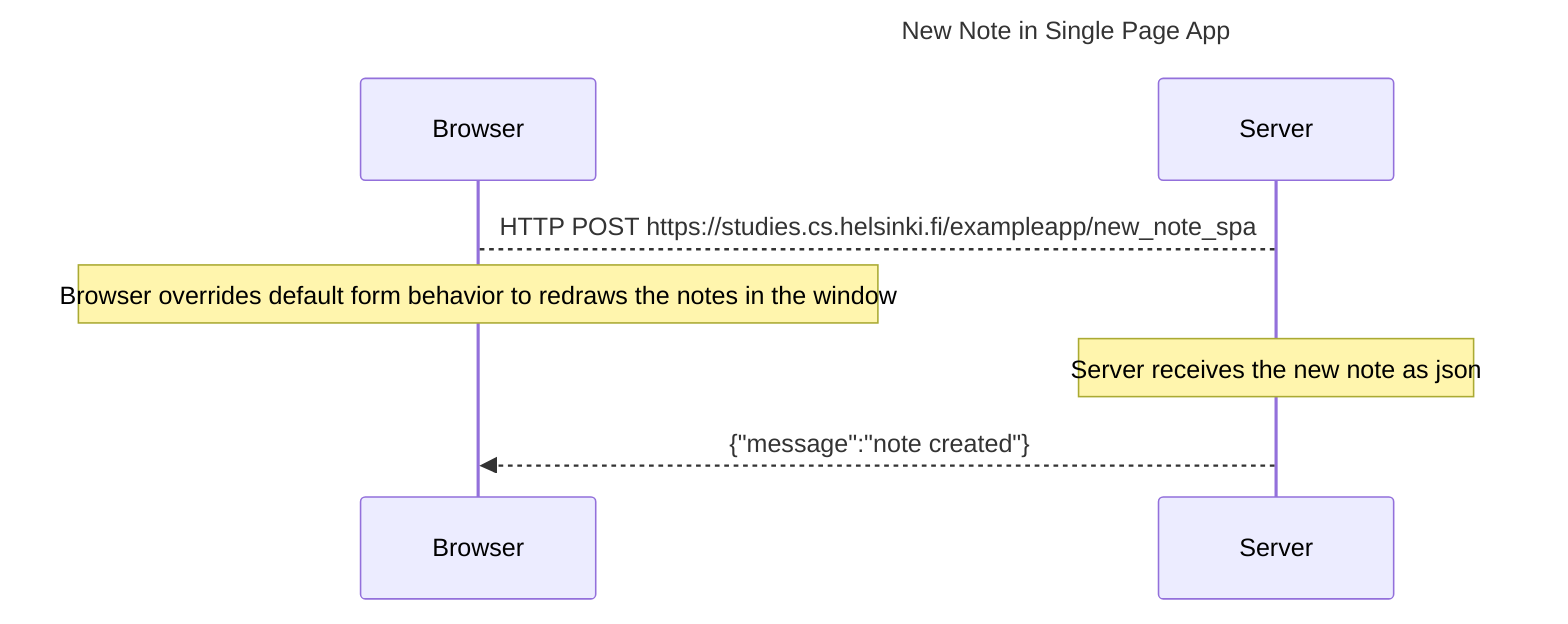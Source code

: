 sequenceDiagram
    title New Note in Single Page App
    participant Browser
    participant Server

    Browser-->Server: HTTP POST https://studies.cs.helsinki.fi/exampleapp/new_note_spa
    
    Note over Browser: Browser overrides default form behavior to redraws the notes in the window
    Note over Server: Server receives the new note as json

    Server-->>Browser: {"message":"note created"}
